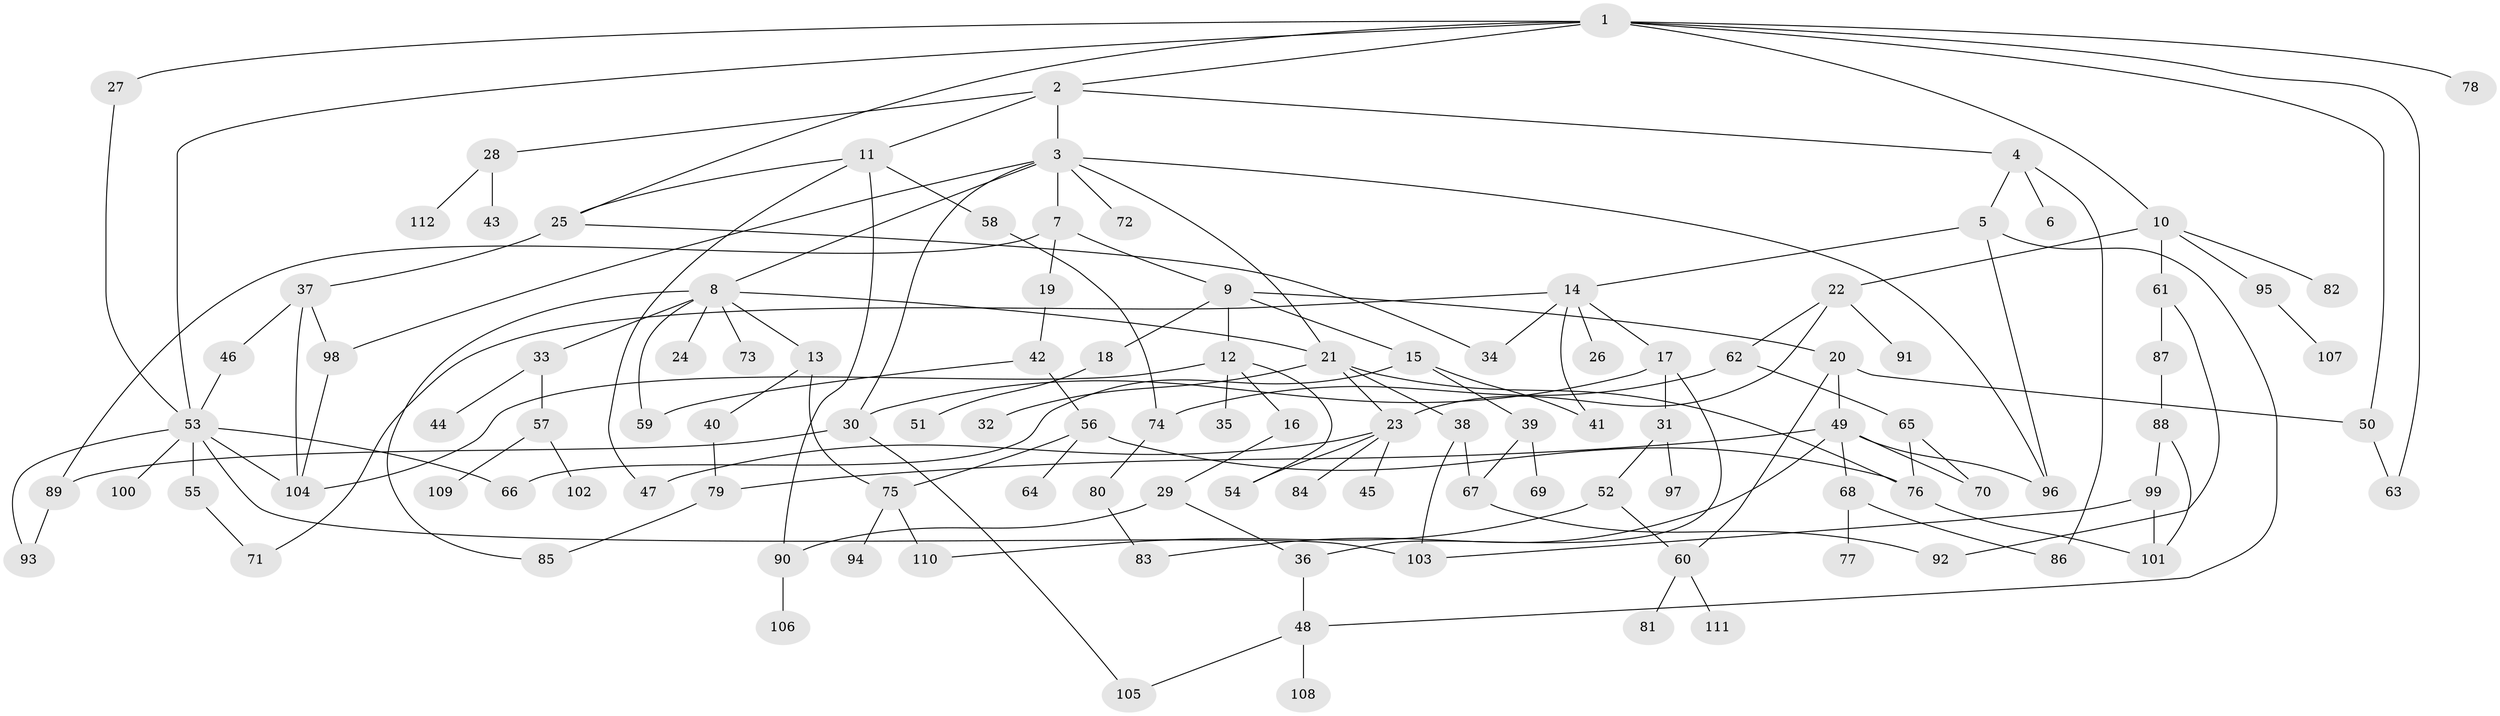 // coarse degree distribution, {1: 0.5454545454545454, 2: 0.21212121212121213, 8: 0.06060606060606061, 12: 0.030303030303030304, 10: 0.030303030303030304, 6: 0.030303030303030304, 3: 0.06060606060606061, 4: 0.030303030303030304}
// Generated by graph-tools (version 1.1) at 2025/45/03/04/25 21:45:56]
// undirected, 112 vertices, 155 edges
graph export_dot {
graph [start="1"]
  node [color=gray90,style=filled];
  1;
  2;
  3;
  4;
  5;
  6;
  7;
  8;
  9;
  10;
  11;
  12;
  13;
  14;
  15;
  16;
  17;
  18;
  19;
  20;
  21;
  22;
  23;
  24;
  25;
  26;
  27;
  28;
  29;
  30;
  31;
  32;
  33;
  34;
  35;
  36;
  37;
  38;
  39;
  40;
  41;
  42;
  43;
  44;
  45;
  46;
  47;
  48;
  49;
  50;
  51;
  52;
  53;
  54;
  55;
  56;
  57;
  58;
  59;
  60;
  61;
  62;
  63;
  64;
  65;
  66;
  67;
  68;
  69;
  70;
  71;
  72;
  73;
  74;
  75;
  76;
  77;
  78;
  79;
  80;
  81;
  82;
  83;
  84;
  85;
  86;
  87;
  88;
  89;
  90;
  91;
  92;
  93;
  94;
  95;
  96;
  97;
  98;
  99;
  100;
  101;
  102;
  103;
  104;
  105;
  106;
  107;
  108;
  109;
  110;
  111;
  112;
  1 -- 2;
  1 -- 10;
  1 -- 25;
  1 -- 27;
  1 -- 50;
  1 -- 53;
  1 -- 78;
  1 -- 63;
  2 -- 3;
  2 -- 4;
  2 -- 11;
  2 -- 28;
  3 -- 7;
  3 -- 8;
  3 -- 21;
  3 -- 72;
  3 -- 96;
  3 -- 98;
  3 -- 30;
  4 -- 5;
  4 -- 6;
  4 -- 86;
  5 -- 14;
  5 -- 48;
  5 -- 96;
  7 -- 9;
  7 -- 19;
  7 -- 89;
  8 -- 13;
  8 -- 24;
  8 -- 33;
  8 -- 59;
  8 -- 73;
  8 -- 85;
  8 -- 21;
  9 -- 12;
  9 -- 15;
  9 -- 18;
  9 -- 20;
  10 -- 22;
  10 -- 61;
  10 -- 82;
  10 -- 95;
  11 -- 47;
  11 -- 58;
  11 -- 90;
  11 -- 25;
  12 -- 16;
  12 -- 35;
  12 -- 54;
  12 -- 104;
  13 -- 40;
  13 -- 75;
  14 -- 17;
  14 -- 26;
  14 -- 34;
  14 -- 41;
  14 -- 71;
  15 -- 39;
  15 -- 41;
  15 -- 66;
  16 -- 29;
  17 -- 30;
  17 -- 31;
  17 -- 36;
  18 -- 51;
  19 -- 42;
  20 -- 49;
  20 -- 60;
  20 -- 50;
  21 -- 32;
  21 -- 38;
  21 -- 76;
  21 -- 23;
  22 -- 23;
  22 -- 62;
  22 -- 91;
  23 -- 45;
  23 -- 84;
  23 -- 54;
  23 -- 47;
  25 -- 37;
  25 -- 34;
  27 -- 53;
  28 -- 43;
  28 -- 112;
  29 -- 36;
  29 -- 90;
  30 -- 89;
  30 -- 105;
  31 -- 52;
  31 -- 97;
  33 -- 44;
  33 -- 57;
  36 -- 48;
  37 -- 46;
  37 -- 104;
  37 -- 98;
  38 -- 67;
  38 -- 103;
  39 -- 69;
  39 -- 67;
  40 -- 79;
  42 -- 56;
  42 -- 59;
  46 -- 53;
  48 -- 108;
  48 -- 105;
  49 -- 68;
  49 -- 70;
  49 -- 79;
  49 -- 83;
  49 -- 96;
  50 -- 63;
  52 -- 60;
  52 -- 110;
  53 -- 55;
  53 -- 66;
  53 -- 100;
  53 -- 104;
  53 -- 103;
  53 -- 93;
  55 -- 71;
  56 -- 64;
  56 -- 75;
  56 -- 76;
  57 -- 102;
  57 -- 109;
  58 -- 74;
  60 -- 81;
  60 -- 111;
  61 -- 87;
  61 -- 92;
  62 -- 65;
  62 -- 74;
  65 -- 76;
  65 -- 70;
  67 -- 92;
  68 -- 77;
  68 -- 86;
  74 -- 80;
  75 -- 94;
  75 -- 110;
  76 -- 101;
  79 -- 85;
  80 -- 83;
  87 -- 88;
  88 -- 99;
  88 -- 101;
  89 -- 93;
  90 -- 106;
  95 -- 107;
  98 -- 104;
  99 -- 103;
  99 -- 101;
}
